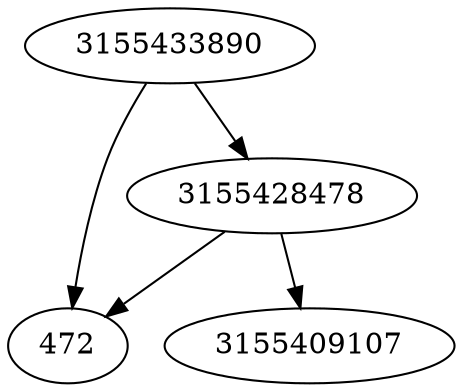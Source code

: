strict digraph  {
472;
3155433890;
3155409107;
3155428478;
3155433890 -> 3155428478;
3155433890 -> 472;
3155428478 -> 472;
3155428478 -> 3155409107;
}
